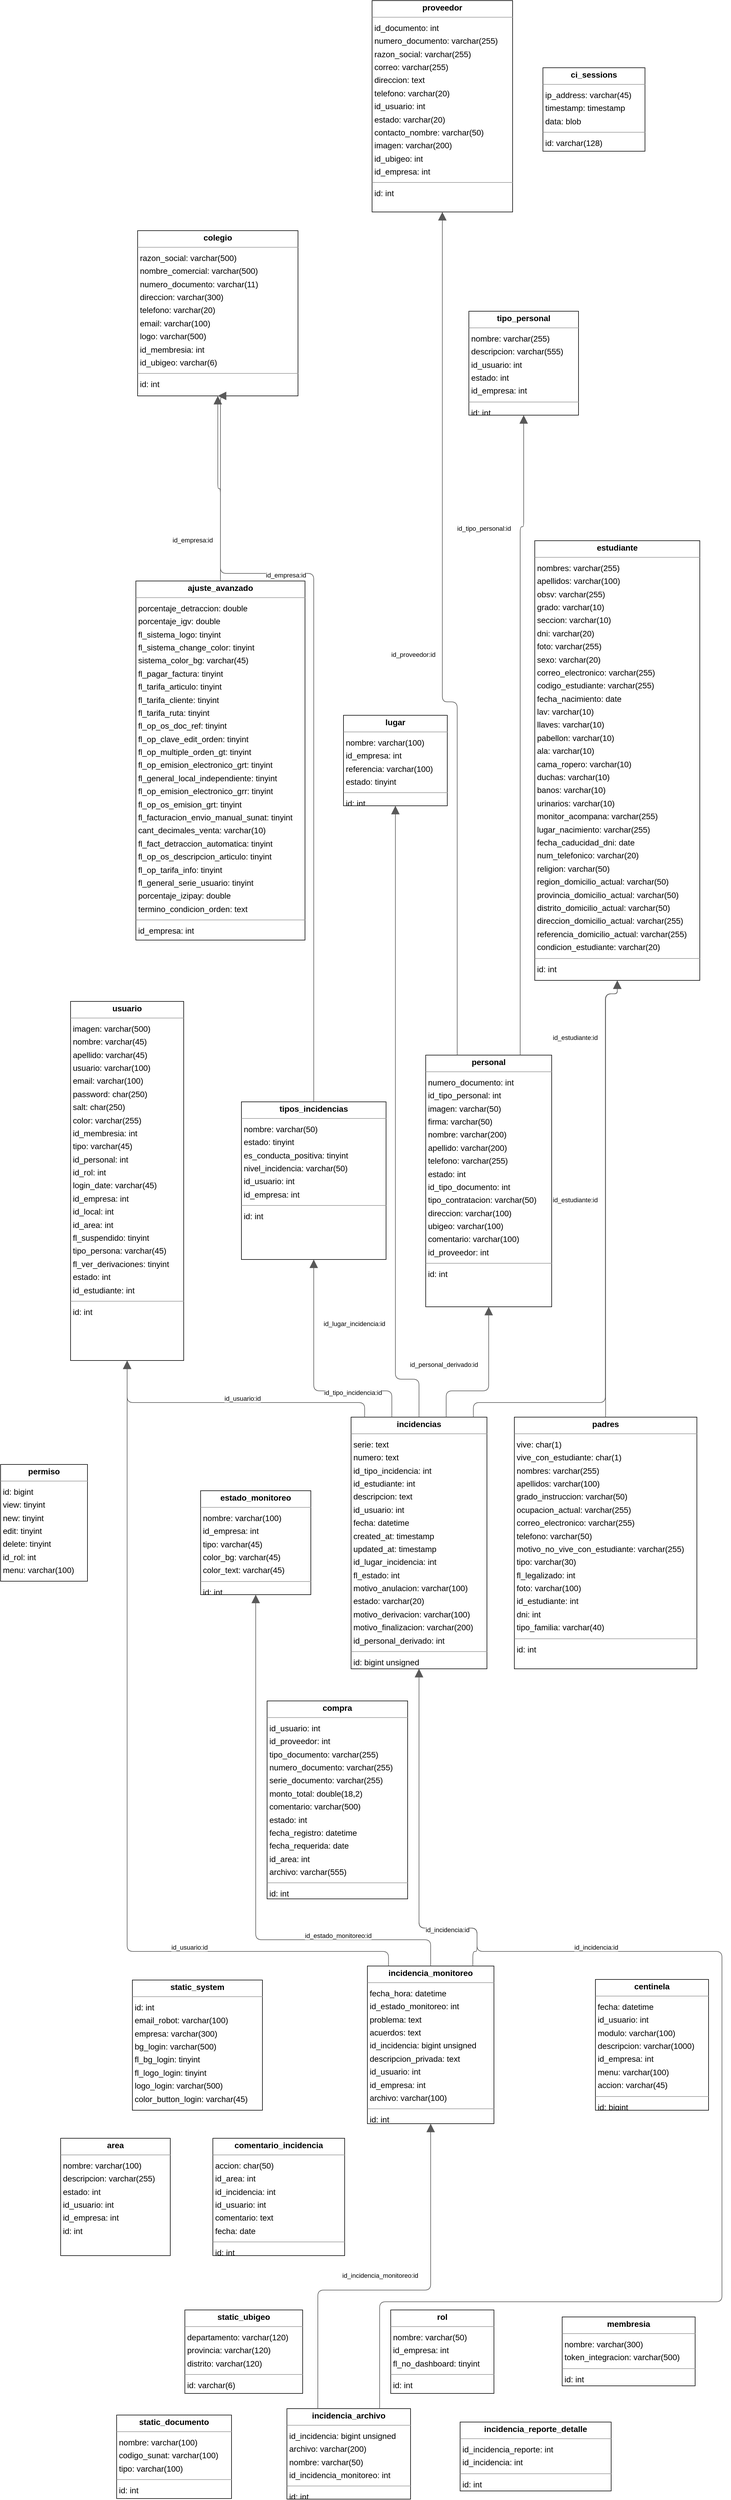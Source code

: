 <mxfile>
    <diagram name="Página-1" id="ycDpd4-9lRl3-AXhaBF0">
        <mxGraphModel dx="2148" dy="1992" grid="1" gridSize="10" guides="1" tooltips="1" connect="1" arrows="1" fold="1" page="1" pageScale="1" pageWidth="827" pageHeight="1169" math="0" shadow="0">
            <root>
                <mxCell id="0"/>
                <mxCell id="1" parent="0"/>
                <mxCell id="freNb7nJAfnXLiOJChIJ-1" value="&lt;p style=&quot;margin:0px;margin-top:4px;text-align:center;&quot;&gt;&lt;b&gt;ajuste_avanzado&lt;/b&gt;&lt;/p&gt;&lt;hr size=&quot;1&quot;/&gt;&lt;p style=&quot;margin:0 0 0 4px;line-height:1.6;&quot;&gt; porcentaje_detraccion: double&lt;br/&gt; porcentaje_igv: double&lt;br/&gt; fl_sistema_logo: tinyint&lt;br/&gt; fl_sistema_change_color: tinyint&lt;br/&gt; sistema_color_bg: varchar(45)&lt;br/&gt; fl_pagar_factura: tinyint&lt;br/&gt; fl_tarifa_articulo: tinyint&lt;br/&gt; fl_tarifa_cliente: tinyint&lt;br/&gt; fl_tarifa_ruta: tinyint&lt;br/&gt; fl_op_os_doc_ref: tinyint&lt;br/&gt; fl_op_clave_edit_orden: tinyint&lt;br/&gt; fl_op_multiple_orden_gt: tinyint&lt;br/&gt; fl_op_emision_electronico_grt: tinyint&lt;br/&gt; fl_general_local_independiente: tinyint&lt;br/&gt; fl_op_emision_electronico_grr: tinyint&lt;br/&gt; fl_op_os_emision_grt: tinyint&lt;br/&gt; fl_facturacion_envio_manual_sunat: tinyint&lt;br/&gt; cant_decimales_venta: varchar(10)&lt;br/&gt; fl_fact_detraccion_automatica: tinyint&lt;br/&gt; fl_op_os_descripcion_articulo: tinyint&lt;br/&gt; fl_op_tarifa_info: tinyint&lt;br/&gt; fl_general_serie_usuario: tinyint&lt;br/&gt; porcentaje_izipay: double&lt;br/&gt; termino_condicion_orden: text&lt;/p&gt;&lt;hr size=&quot;1&quot;/&gt;&lt;p style=&quot;margin:0 0 0 4px;line-height:1.6;&quot;&gt; id_empresa: int&lt;/p&gt;" style="verticalAlign=top;align=left;overflow=fill;fontSize=14;fontFamily=Helvetica;html=1;rounded=0;shadow=0;comic=0;labelBackgroundColor=none;strokeWidth=1;" parent="1" vertex="1">
                    <mxGeometry x="-28" y="617" width="290" height="615" as="geometry"/>
                </mxCell>
                <mxCell id="freNb7nJAfnXLiOJChIJ-2" value="&lt;p style=&quot;margin:0px;margin-top:4px;text-align:center;&quot;&gt;&lt;b&gt;area&lt;/b&gt;&lt;/p&gt;&lt;hr size=&quot;1&quot;&gt;&lt;p style=&quot;margin:0 0 0 4px;line-height:1.6;&quot;&gt; nombre: varchar(100)&lt;br&gt; descripcion: varchar(255)&lt;br&gt; estado: int&lt;br&gt; id_usuario: int&lt;br&gt; id_empresa: int&lt;br&gt;&lt;/p&gt;&lt;p style=&quot;margin:0 0 0 4px;line-height:1.6;&quot;&gt; id: int&lt;/p&gt;" style="verticalAlign=top;align=left;overflow=fill;fontSize=14;fontFamily=Helvetica;html=1;rounded=0;shadow=0;comic=0;labelBackgroundColor=none;strokeWidth=1;" parent="1" vertex="1">
                    <mxGeometry x="-157" y="3284" width="188" height="201" as="geometry"/>
                </mxCell>
                <mxCell id="freNb7nJAfnXLiOJChIJ-3" value="&lt;p style=&quot;margin:0px;margin-top:4px;text-align:center;&quot;&gt;&lt;b&gt;centinela&lt;/b&gt;&lt;/p&gt;&lt;hr size=&quot;1&quot;/&gt;&lt;p style=&quot;margin:0 0 0 4px;line-height:1.6;&quot;&gt; fecha: datetime&lt;br/&gt; id_usuario: int&lt;br/&gt; modulo: varchar(100)&lt;br/&gt; descripcion: varchar(1000)&lt;br/&gt; id_empresa: int&lt;br/&gt; menu: varchar(100)&lt;br/&gt; accion: varchar(45)&lt;/p&gt;&lt;hr size=&quot;1&quot;/&gt;&lt;p style=&quot;margin:0 0 0 4px;line-height:1.6;&quot;&gt; id: bigint&lt;/p&gt;" style="verticalAlign=top;align=left;overflow=fill;fontSize=14;fontFamily=Helvetica;html=1;rounded=0;shadow=0;comic=0;labelBackgroundColor=none;strokeWidth=1;" parent="1" vertex="1">
                    <mxGeometry x="760" y="3012" width="194" height="224" as="geometry"/>
                </mxCell>
                <mxCell id="freNb7nJAfnXLiOJChIJ-4" value="&lt;p style=&quot;margin:0px;margin-top:4px;text-align:center;&quot;&gt;&lt;b&gt;ci_sessions&lt;/b&gt;&lt;/p&gt;&lt;hr size=&quot;1&quot;/&gt;&lt;p style=&quot;margin:0 0 0 4px;line-height:1.6;&quot;&gt; ip_address: varchar(45)&lt;br/&gt; timestamp: timestamp&lt;br/&gt; data: blob&lt;/p&gt;&lt;hr size=&quot;1&quot;/&gt;&lt;p style=&quot;margin:0 0 0 4px;line-height:1.6;&quot;&gt; id: varchar(128)&lt;/p&gt;" style="verticalAlign=top;align=left;overflow=fill;fontSize=14;fontFamily=Helvetica;html=1;rounded=0;shadow=0;comic=0;labelBackgroundColor=none;strokeWidth=1;" parent="1" vertex="1">
                    <mxGeometry x="670" y="-262" width="175" height="143" as="geometry"/>
                </mxCell>
                <mxCell id="freNb7nJAfnXLiOJChIJ-5" value="&lt;p style=&quot;margin:0px;margin-top:4px;text-align:center;&quot;&gt;&lt;b&gt;comentario_incidencia&lt;/b&gt;&lt;/p&gt;&lt;hr size=&quot;1&quot;/&gt;&lt;p style=&quot;margin:0 0 0 4px;line-height:1.6;&quot;&gt; accion: char(50)&lt;br/&gt; id_area: int&lt;br/&gt; id_incidencia: int&lt;br/&gt; id_usuario: int&lt;br/&gt; comentario: text&lt;br/&gt; fecha: date&lt;/p&gt;&lt;hr size=&quot;1&quot;/&gt;&lt;p style=&quot;margin:0 0 0 4px;line-height:1.6;&quot;&gt; id: int&lt;/p&gt;" style="verticalAlign=top;align=left;overflow=fill;fontSize=14;fontFamily=Helvetica;html=1;rounded=0;shadow=0;comic=0;labelBackgroundColor=none;strokeWidth=1;" parent="1" vertex="1">
                    <mxGeometry x="104" y="3284" width="226" height="201" as="geometry"/>
                </mxCell>
                <mxCell id="freNb7nJAfnXLiOJChIJ-6" value="&lt;p style=&quot;margin:0px;margin-top:4px;text-align:center;&quot;&gt;&lt;b&gt;compra&lt;/b&gt;&lt;/p&gt;&lt;hr size=&quot;1&quot;/&gt;&lt;p style=&quot;margin:0 0 0 4px;line-height:1.6;&quot;&gt; id_usuario: int&lt;br/&gt; id_proveedor: int&lt;br/&gt; tipo_documento: varchar(255)&lt;br/&gt; numero_documento: varchar(255)&lt;br/&gt; serie_documento: varchar(255)&lt;br/&gt; monto_total: double(18,2)&lt;br/&gt; comentario: varchar(500)&lt;br/&gt; estado: int&lt;br/&gt; fecha_registro: datetime&lt;br/&gt; fecha_requerida: date&lt;br/&gt; id_area: int&lt;br/&gt; archivo: varchar(555)&lt;/p&gt;&lt;hr size=&quot;1&quot;/&gt;&lt;p style=&quot;margin:0 0 0 4px;line-height:1.6;&quot;&gt; id: int&lt;/p&gt;" style="verticalAlign=top;align=left;overflow=fill;fontSize=14;fontFamily=Helvetica;html=1;rounded=0;shadow=0;comic=0;labelBackgroundColor=none;strokeWidth=1;" parent="1" vertex="1">
                    <mxGeometry x="197" y="2535" width="241" height="339" as="geometry"/>
                </mxCell>
                <mxCell id="freNb7nJAfnXLiOJChIJ-7" value="&lt;p style=&quot;margin:0px;margin-top:4px;text-align:center;&quot;&gt;&lt;b&gt;colegio&lt;/b&gt;&lt;/p&gt;&lt;hr size=&quot;1&quot;&gt;&lt;p style=&quot;margin:0 0 0 4px;line-height:1.6;&quot;&gt; razon_social: varchar(500)&lt;br&gt; nombre_comercial: varchar(500)&lt;br&gt; numero_documento: varchar(11)&lt;br&gt; direccion: varchar(300)&lt;br&gt; telefono: varchar(20)&lt;br&gt; email: varchar(100)&lt;br&gt; logo: varchar(500)&lt;br&gt; id_membresia: int&lt;br&gt; id_ubigeo: varchar(6)&lt;br&gt;&lt;/p&gt;&lt;hr size=&quot;1&quot;&gt;&lt;p style=&quot;margin:0 0 0 4px;line-height:1.6;&quot;&gt; id: int&lt;/p&gt;" style="verticalAlign=top;align=left;overflow=fill;fontSize=14;fontFamily=Helvetica;html=1;rounded=0;shadow=0;comic=0;labelBackgroundColor=none;strokeWidth=1;" parent="1" vertex="1">
                    <mxGeometry x="-25" y="17" width="275" height="283" as="geometry"/>
                </mxCell>
                <mxCell id="freNb7nJAfnXLiOJChIJ-8" value="&lt;p style=&quot;margin:0px;margin-top:4px;text-align:center;&quot;&gt;&lt;b&gt;estado_monitoreo&lt;/b&gt;&lt;/p&gt;&lt;hr size=&quot;1&quot;/&gt;&lt;p style=&quot;margin:0 0 0 4px;line-height:1.6;&quot;&gt; nombre: varchar(100)&lt;br/&gt; id_empresa: int&lt;br/&gt; tipo: varchar(45)&lt;br/&gt; color_bg: varchar(45)&lt;br/&gt; color_text: varchar(45)&lt;/p&gt;&lt;hr size=&quot;1&quot;/&gt;&lt;p style=&quot;margin:0 0 0 4px;line-height:1.6;&quot;&gt; id: int&lt;/p&gt;" style="verticalAlign=top;align=left;overflow=fill;fontSize=14;fontFamily=Helvetica;html=1;rounded=0;shadow=0;comic=0;labelBackgroundColor=none;strokeWidth=1;" parent="1" vertex="1">
                    <mxGeometry x="83" y="2175" width="189" height="178" as="geometry"/>
                </mxCell>
                <mxCell id="freNb7nJAfnXLiOJChIJ-9" value="&lt;p style=&quot;margin:0px;margin-top:4px;text-align:center;&quot;&gt;&lt;b&gt;estudiante&lt;/b&gt;&lt;/p&gt;&lt;hr size=&quot;1&quot;/&gt;&lt;p style=&quot;margin:0 0 0 4px;line-height:1.6;&quot;&gt; nombres: varchar(255)&lt;br/&gt; apellidos: varchar(100)&lt;br/&gt; obsv: varchar(255)&lt;br/&gt; grado: varchar(10)&lt;br/&gt; seccion: varchar(10)&lt;br/&gt; dni: varchar(20)&lt;br/&gt; foto: varchar(255)&lt;br/&gt; sexo: varchar(20)&lt;br/&gt; correo_electronico: varchar(255)&lt;br/&gt; codigo_estudiante: varchar(255)&lt;br/&gt; fecha_nacimiento: date&lt;br/&gt; lav: varchar(10)&lt;br/&gt; llaves: varchar(10)&lt;br/&gt; pabellon: varchar(10)&lt;br/&gt; ala: varchar(10)&lt;br/&gt; cama_ropero: varchar(10)&lt;br/&gt; duchas: varchar(10)&lt;br/&gt; banos: varchar(10)&lt;br/&gt; urinarios: varchar(10)&lt;br/&gt; monitor_acompana: varchar(255)&lt;br/&gt; lugar_nacimiento: varchar(255)&lt;br/&gt; fecha_caducidad_dni: date&lt;br/&gt; num_telefonico: varchar(20)&lt;br/&gt; religion: varchar(50)&lt;br/&gt; region_domicilio_actual: varchar(50)&lt;br/&gt; provincia_domicilio_actual: varchar(50)&lt;br/&gt; distrito_domicilio_actual: varchar(50)&lt;br/&gt; direccion_domicilio_actual: varchar(255)&lt;br/&gt; referencia_domicilio_actual: varchar(255)&lt;br/&gt; condicion_estudiante: varchar(20)&lt;/p&gt;&lt;hr size=&quot;1&quot;/&gt;&lt;p style=&quot;margin:0 0 0 4px;line-height:1.6;&quot;&gt; id: int&lt;/p&gt;" style="verticalAlign=top;align=left;overflow=fill;fontSize=14;fontFamily=Helvetica;html=1;rounded=0;shadow=0;comic=0;labelBackgroundColor=none;strokeWidth=1;" parent="1" vertex="1">
                    <mxGeometry x="656" y="548" width="283" height="753" as="geometry"/>
                </mxCell>
                <mxCell id="freNb7nJAfnXLiOJChIJ-10" value="&lt;p style=&quot;margin:0px;margin-top:4px;text-align:center;&quot;&gt;&lt;b&gt;incidencia_archivo&lt;/b&gt;&lt;/p&gt;&lt;hr size=&quot;1&quot;/&gt;&lt;p style=&quot;margin:0 0 0 4px;line-height:1.6;&quot;&gt; id_incidencia: bigint unsigned&lt;br/&gt; archivo: varchar(200)&lt;br/&gt; nombre: varchar(50)&lt;br/&gt; id_incidencia_monitoreo: int&lt;/p&gt;&lt;hr size=&quot;1&quot;/&gt;&lt;p style=&quot;margin:0 0 0 4px;line-height:1.6;&quot;&gt; id: int&lt;/p&gt;" style="verticalAlign=top;align=left;overflow=fill;fontSize=14;fontFamily=Helvetica;html=1;rounded=0;shadow=0;comic=0;labelBackgroundColor=none;strokeWidth=1;" parent="1" vertex="1">
                    <mxGeometry x="231" y="3747" width="212" height="155" as="geometry"/>
                </mxCell>
                <mxCell id="freNb7nJAfnXLiOJChIJ-11" value="&lt;p style=&quot;margin:0px;margin-top:4px;text-align:center;&quot;&gt;&lt;b&gt;incidencia_monitoreo&lt;/b&gt;&lt;/p&gt;&lt;hr size=&quot;1&quot;/&gt;&lt;p style=&quot;margin:0 0 0 4px;line-height:1.6;&quot;&gt; fecha_hora: datetime&lt;br/&gt; id_estado_monitoreo: int&lt;br/&gt; problema: text&lt;br/&gt; acuerdos: text&lt;br/&gt; id_incidencia: bigint unsigned&lt;br/&gt; descripcion_privada: text&lt;br/&gt; id_usuario: int&lt;br/&gt; id_empresa: int&lt;br/&gt; archivo: varchar(100)&lt;/p&gt;&lt;hr size=&quot;1&quot;/&gt;&lt;p style=&quot;margin:0 0 0 4px;line-height:1.6;&quot;&gt; id: int&lt;/p&gt;" style="verticalAlign=top;align=left;overflow=fill;fontSize=14;fontFamily=Helvetica;html=1;rounded=0;shadow=0;comic=0;labelBackgroundColor=none;strokeWidth=1;" parent="1" vertex="1">
                    <mxGeometry x="369" y="2989" width="217" height="270" as="geometry"/>
                </mxCell>
                <mxCell id="freNb7nJAfnXLiOJChIJ-12" value="&lt;p style=&quot;margin:0px;margin-top:4px;text-align:center;&quot;&gt;&lt;b&gt;incidencia_reporte_detalle&lt;/b&gt;&lt;/p&gt;&lt;hr size=&quot;1&quot;/&gt;&lt;p style=&quot;margin:0 0 0 4px;line-height:1.6;&quot;&gt; id_incidencia_reporte: int&lt;br/&gt; id_incidencia: int&lt;/p&gt;&lt;hr size=&quot;1&quot;/&gt;&lt;p style=&quot;margin:0 0 0 4px;line-height:1.6;&quot;&gt; id: int&lt;/p&gt;" style="verticalAlign=top;align=left;overflow=fill;fontSize=14;fontFamily=Helvetica;html=1;rounded=0;shadow=0;comic=0;labelBackgroundColor=none;strokeWidth=1;" parent="1" vertex="1">
                    <mxGeometry x="528" y="3770" width="259" height="118" as="geometry"/>
                </mxCell>
                <mxCell id="freNb7nJAfnXLiOJChIJ-13" value="&lt;p style=&quot;margin:0px;margin-top:4px;text-align:center;&quot;&gt;&lt;b&gt;incidencias&lt;/b&gt;&lt;/p&gt;&lt;hr size=&quot;1&quot;/&gt;&lt;p style=&quot;margin:0 0 0 4px;line-height:1.6;&quot;&gt; serie: text&lt;br/&gt; numero: text&lt;br/&gt; id_tipo_incidencia: int&lt;br/&gt; id_estudiante: int&lt;br/&gt; descripcion: text&lt;br/&gt; id_usuario: int&lt;br/&gt; fecha: datetime&lt;br/&gt; created_at: timestamp&lt;br/&gt; updated_at: timestamp&lt;br/&gt; id_lugar_incidencia: int&lt;br/&gt; fl_estado: int&lt;br/&gt; motivo_anulacion: varchar(100)&lt;br/&gt; estado: varchar(20)&lt;br/&gt; motivo_derivacion: varchar(100)&lt;br/&gt; motivo_finalizacion: varchar(200)&lt;br/&gt; id_personal_derivado: int&lt;/p&gt;&lt;hr size=&quot;1&quot;/&gt;&lt;p style=&quot;margin:0 0 0 4px;line-height:1.6;&quot;&gt; id: bigint unsigned&lt;/p&gt;" style="verticalAlign=top;align=left;overflow=fill;fontSize=14;fontFamily=Helvetica;html=1;rounded=0;shadow=0;comic=0;labelBackgroundColor=none;strokeWidth=1;" parent="1" vertex="1">
                    <mxGeometry x="341" y="2049" width="233" height="431" as="geometry"/>
                </mxCell>
                <mxCell id="freNb7nJAfnXLiOJChIJ-14" value="&lt;p style=&quot;margin:0px;margin-top:4px;text-align:center;&quot;&gt;&lt;b&gt;lugar&lt;/b&gt;&lt;/p&gt;&lt;hr size=&quot;1&quot;/&gt;&lt;p style=&quot;margin:0 0 0 4px;line-height:1.6;&quot;&gt; nombre: varchar(100)&lt;br/&gt; id_empresa: int&lt;br/&gt; referencia: varchar(100)&lt;br/&gt; estado: tinyint&lt;/p&gt;&lt;hr size=&quot;1&quot;/&gt;&lt;p style=&quot;margin:0 0 0 4px;line-height:1.6;&quot;&gt; id: int&lt;/p&gt;" style="verticalAlign=top;align=left;overflow=fill;fontSize=14;fontFamily=Helvetica;html=1;rounded=0;shadow=0;comic=0;labelBackgroundColor=none;strokeWidth=1;" parent="1" vertex="1">
                    <mxGeometry x="328" y="847" width="178" height="155" as="geometry"/>
                </mxCell>
                <mxCell id="freNb7nJAfnXLiOJChIJ-15" value="&lt;p style=&quot;margin:0px;margin-top:4px;text-align:center;&quot;&gt;&lt;b&gt;membresia&lt;/b&gt;&lt;/p&gt;&lt;hr size=&quot;1&quot;/&gt;&lt;p style=&quot;margin:0 0 0 4px;line-height:1.6;&quot;&gt; nombre: varchar(300)&lt;br/&gt; token_integracion: varchar(500)&lt;/p&gt;&lt;hr size=&quot;1&quot;/&gt;&lt;p style=&quot;margin:0 0 0 4px;line-height:1.6;&quot;&gt; id: int&lt;/p&gt;" style="verticalAlign=top;align=left;overflow=fill;fontSize=14;fontFamily=Helvetica;html=1;rounded=0;shadow=0;comic=0;labelBackgroundColor=none;strokeWidth=1;" parent="1" vertex="1">
                    <mxGeometry x="703" y="3590" width="228" height="118" as="geometry"/>
                </mxCell>
                <mxCell id="freNb7nJAfnXLiOJChIJ-16" value="&lt;p style=&quot;margin:0px;margin-top:4px;text-align:center;&quot;&gt;&lt;b&gt;padres&lt;/b&gt;&lt;/p&gt;&lt;hr size=&quot;1&quot;&gt;&lt;p style=&quot;margin:0 0 0 4px;line-height:1.6;&quot;&gt; vive: char(1)&lt;br&gt; vive_con_estudiante: char(1)&lt;br&gt; nombres: varchar(255)&lt;br&gt; apellidos: varchar(100)&lt;br&gt; grado_instruccion: varchar(50)&lt;br&gt; ocupacion_actual: varchar(255)&lt;br&gt; correo_electronico: varchar(255)&lt;br&gt; telefono: varchar(50)&lt;br&gt; motivo_no_vive_con_estudiante: varchar(255)&lt;br&gt; tipo: varchar(30)&lt;br&gt; fl_legalizado: int&lt;br&gt; foto: varchar(100)&lt;br&gt; id_estudiante: int&lt;br&gt; dni: int&lt;br&gt; tipo_familia: varchar(40)&lt;/p&gt;&lt;hr size=&quot;1&quot;&gt;&lt;p style=&quot;margin:0 0 0 4px;line-height:1.6;&quot;&gt; id: int&lt;/p&gt;" style="verticalAlign=top;align=left;overflow=fill;fontSize=14;fontFamily=Helvetica;html=1;rounded=0;shadow=0;comic=0;labelBackgroundColor=none;strokeWidth=1;" parent="1" vertex="1">
                    <mxGeometry x="621" y="2049" width="313" height="431" as="geometry"/>
                </mxCell>
                <mxCell id="freNb7nJAfnXLiOJChIJ-17" value="&lt;p style=&quot;margin:0px;margin-top:4px;text-align:center;&quot;&gt;&lt;b&gt;permiso&lt;/b&gt;&lt;/p&gt;&lt;hr size=&quot;1&quot;/&gt;&lt;p style=&quot;margin:0 0 0 4px;line-height:1.6;&quot;&gt; id: bigint&lt;br/&gt; view: tinyint&lt;br/&gt; new: tinyint&lt;br/&gt; edit: tinyint&lt;br/&gt; delete: tinyint&lt;br/&gt; id_rol: int&lt;br/&gt; menu: varchar(100)&lt;/p&gt;" style="verticalAlign=top;align=left;overflow=fill;fontSize=14;fontFamily=Helvetica;html=1;rounded=0;shadow=0;comic=0;labelBackgroundColor=none;strokeWidth=1;" parent="1" vertex="1">
                    <mxGeometry x="-260" y="2130" width="149" height="200" as="geometry"/>
                </mxCell>
                <mxCell id="freNb7nJAfnXLiOJChIJ-18" value="&lt;p style=&quot;margin:0px;margin-top:4px;text-align:center;&quot;&gt;&lt;b&gt;personal&lt;/b&gt;&lt;/p&gt;&lt;hr size=&quot;1&quot;&gt;&lt;p style=&quot;margin:0 0 0 4px;line-height:1.6;&quot;&gt; numero_documento: int&lt;br&gt; id_tipo_personal: int&lt;br&gt; imagen: varchar(50)&lt;br&gt; firma: varchar(50)&lt;br&gt;nombre: varchar(200)&lt;br&gt; apellido: varchar(200)&lt;br&gt; telefono: varchar(255)&lt;br&gt; estado: int&lt;br&gt; id_tipo_documento: int&lt;br&gt; tipo_contratacion: varchar(50)&lt;br&gt; direccion: varchar(100)&lt;br&gt; ubigeo: varchar(100)&lt;br&gt; comentario: varchar(100)&lt;br&gt; id_proveedor: int&lt;/p&gt;&lt;hr size=&quot;1&quot;&gt;&lt;p style=&quot;margin:0 0 0 4px;line-height:1.6;&quot;&gt; id: int&lt;/p&gt;" style="verticalAlign=top;align=left;overflow=fill;fontSize=14;fontFamily=Helvetica;html=1;rounded=0;shadow=0;comic=0;labelBackgroundColor=none;strokeWidth=1;" parent="1" vertex="1">
                    <mxGeometry x="469" y="1429" width="216" height="431" as="geometry"/>
                </mxCell>
                <mxCell id="freNb7nJAfnXLiOJChIJ-19" value="&lt;p style=&quot;margin:0px;margin-top:4px;text-align:center;&quot;&gt;&lt;b&gt;proveedor&lt;/b&gt;&lt;/p&gt;&lt;hr size=&quot;1&quot;&gt;&lt;p style=&quot;margin:0 0 0 4px;line-height:1.6;&quot;&gt; id_documento: int&lt;br&gt; numero_documento: varchar(255)&lt;br&gt; razon_social: varchar(255)&lt;br&gt; correo: varchar(255)&lt;br&gt; direccion: text&lt;br&gt; telefono: varchar(20)&lt;br&gt; id_usuario: int&lt;br&gt; estado: varchar(20)&lt;br&gt; contacto_nombre: varchar(50)&lt;br&gt; imagen: varchar(200)&lt;br&gt; id_ubigeo: int&lt;br&gt; id_empresa: int&lt;/p&gt;&lt;hr size=&quot;1&quot;&gt;&lt;p style=&quot;margin:0 0 0 4px;line-height:1.6;&quot;&gt; id: int&lt;/p&gt;" style="verticalAlign=top;align=left;overflow=fill;fontSize=14;fontFamily=Helvetica;html=1;rounded=0;shadow=0;comic=0;labelBackgroundColor=none;strokeWidth=1;" parent="1" vertex="1">
                    <mxGeometry x="377" y="-377" width="241" height="362" as="geometry"/>
                </mxCell>
                <mxCell id="freNb7nJAfnXLiOJChIJ-20" value="&lt;p style=&quot;margin:0px;margin-top:4px;text-align:center;&quot;&gt;&lt;b&gt;rol&lt;/b&gt;&lt;/p&gt;&lt;hr size=&quot;1&quot;/&gt;&lt;p style=&quot;margin:0 0 0 4px;line-height:1.6;&quot;&gt; nombre: varchar(50)&lt;br/&gt; id_empresa: int&lt;br/&gt; fl_no_dashboard: tinyint&lt;/p&gt;&lt;hr size=&quot;1&quot;/&gt;&lt;p style=&quot;margin:0 0 0 4px;line-height:1.6;&quot;&gt; id: int&lt;/p&gt;" style="verticalAlign=top;align=left;overflow=fill;fontSize=14;fontFamily=Helvetica;html=1;rounded=0;shadow=0;comic=0;labelBackgroundColor=none;strokeWidth=1;" parent="1" vertex="1">
                    <mxGeometry x="409" y="3578" width="177" height="143" as="geometry"/>
                </mxCell>
                <mxCell id="freNb7nJAfnXLiOJChIJ-22" value="&lt;p style=&quot;margin:0px;margin-top:4px;text-align:center;&quot;&gt;&lt;b&gt;static_documento&lt;/b&gt;&lt;/p&gt;&lt;hr size=&quot;1&quot;/&gt;&lt;p style=&quot;margin:0 0 0 4px;line-height:1.6;&quot;&gt; nombre: varchar(100)&lt;br/&gt; codigo_sunat: varchar(100)&lt;br/&gt; tipo: varchar(100)&lt;/p&gt;&lt;hr size=&quot;1&quot;/&gt;&lt;p style=&quot;margin:0 0 0 4px;line-height:1.6;&quot;&gt; id: int&lt;/p&gt;" style="verticalAlign=top;align=left;overflow=fill;fontSize=14;fontFamily=Helvetica;html=1;rounded=0;shadow=0;comic=0;labelBackgroundColor=none;strokeWidth=1;" parent="1" vertex="1">
                    <mxGeometry x="-61" y="3758" width="197" height="143" as="geometry"/>
                </mxCell>
                <mxCell id="freNb7nJAfnXLiOJChIJ-24" value="&lt;p style=&quot;margin:0px;margin-top:4px;text-align:center;&quot;&gt;&lt;b&gt;static_system&lt;/b&gt;&lt;/p&gt;&lt;hr size=&quot;1&quot;/&gt;&lt;p style=&quot;margin:0 0 0 4px;line-height:1.6;&quot;&gt; id: int&lt;br/&gt; email_robot: varchar(100)&lt;br/&gt; empresa: varchar(300)&lt;br/&gt; bg_login: varchar(500)&lt;br/&gt; fl_bg_login: tinyint&lt;br/&gt; fl_logo_login: tinyint&lt;br/&gt; logo_login: varchar(500)&lt;br/&gt; color_button_login: varchar(45)&lt;/p&gt;" style="verticalAlign=top;align=left;overflow=fill;fontSize=14;fontFamily=Helvetica;html=1;rounded=0;shadow=0;comic=0;labelBackgroundColor=none;strokeWidth=1;" parent="1" vertex="1">
                    <mxGeometry x="-34" y="3013" width="223" height="223" as="geometry"/>
                </mxCell>
                <mxCell id="freNb7nJAfnXLiOJChIJ-25" value="&lt;p style=&quot;margin:0px;margin-top:4px;text-align:center;&quot;&gt;&lt;b&gt;static_ubigeo&lt;/b&gt;&lt;/p&gt;&lt;hr size=&quot;1&quot;/&gt;&lt;p style=&quot;margin:0 0 0 4px;line-height:1.6;&quot;&gt; departamento: varchar(120)&lt;br/&gt; provincia: varchar(120)&lt;br/&gt; distrito: varchar(120)&lt;/p&gt;&lt;hr size=&quot;1&quot;/&gt;&lt;p style=&quot;margin:0 0 0 4px;line-height:1.6;&quot;&gt; id: varchar(6)&lt;/p&gt;" style="verticalAlign=top;align=left;overflow=fill;fontSize=14;fontFamily=Helvetica;html=1;rounded=0;shadow=0;comic=0;labelBackgroundColor=none;strokeWidth=1;" parent="1" vertex="1">
                    <mxGeometry x="56" y="3578" width="202" height="143" as="geometry"/>
                </mxCell>
                <mxCell id="freNb7nJAfnXLiOJChIJ-26" value="&lt;p style=&quot;margin:0px;margin-top:4px;text-align:center;&quot;&gt;&lt;b&gt;tipo_personal&lt;/b&gt;&lt;/p&gt;&lt;hr size=&quot;1&quot;/&gt;&lt;p style=&quot;margin:0 0 0 4px;line-height:1.6;&quot;&gt; nombre: varchar(255)&lt;br/&gt; descripcion: varchar(555)&lt;br/&gt; id_usuario: int&lt;br/&gt; estado: int&lt;br/&gt; id_empresa: int&lt;/p&gt;&lt;hr size=&quot;1&quot;/&gt;&lt;p style=&quot;margin:0 0 0 4px;line-height:1.6;&quot;&gt; id: int&lt;/p&gt;" style="verticalAlign=top;align=left;overflow=fill;fontSize=14;fontFamily=Helvetica;html=1;rounded=0;shadow=0;comic=0;labelBackgroundColor=none;strokeWidth=1;" parent="1" vertex="1">
                    <mxGeometry x="543" y="155" width="188" height="178" as="geometry"/>
                </mxCell>
                <mxCell id="freNb7nJAfnXLiOJChIJ-27" value="&lt;p style=&quot;margin:0px;margin-top:4px;text-align:center;&quot;&gt;&lt;b&gt;tipos_incidencias&lt;/b&gt;&lt;/p&gt;&lt;hr size=&quot;1&quot;&gt;&lt;p style=&quot;margin:0 0 0 4px;line-height:1.6;&quot;&gt; nombre: varchar(50)&lt;br&gt;estado: tinyint&lt;br&gt; es_conducta_positiva: tinyint&lt;br&gt;nivel_incidencia: varchar(50)&lt;br&gt; id_usuario: int&lt;br&gt; id_empresa: int&lt;/p&gt;&lt;hr size=&quot;1&quot;&gt;&lt;p style=&quot;margin:0 0 0 4px;line-height:1.6;&quot;&gt; id: int&lt;/p&gt;" style="verticalAlign=top;align=left;overflow=fill;fontSize=14;fontFamily=Helvetica;html=1;rounded=0;shadow=0;comic=0;labelBackgroundColor=none;strokeWidth=1;" parent="1" vertex="1">
                    <mxGeometry x="153" y="1509" width="248" height="270" as="geometry"/>
                </mxCell>
                <mxCell id="freNb7nJAfnXLiOJChIJ-28" value="&lt;p style=&quot;margin:0px;margin-top:4px;text-align:center;&quot;&gt;&lt;b&gt;usuario&lt;/b&gt;&lt;/p&gt;&lt;hr size=&quot;1&quot;&gt;&lt;p style=&quot;margin:0 0 0 4px;line-height:1.6;&quot;&gt; imagen: varchar(500)&lt;br&gt; nombre: varchar(45)&lt;br&gt; apellido: varchar(45)&lt;br&gt; usuario: varchar(100)&lt;br&gt; email: varchar(100)&lt;br&gt; password: char(250)&lt;br&gt; salt: char(250)&lt;br&gt; color: varchar(255)&lt;br&gt; id_membresia: int&lt;br&gt; tipo: varchar(45)&lt;br&gt; id_personal: int&lt;br&gt; id_rol: int&lt;br&gt; login_date: varchar(45)&lt;br&gt; id_empresa: int&lt;br&gt; id_local: int&lt;br&gt; id_area: int&lt;br&gt; fl_suspendido: tinyint&lt;br&gt; tipo_persona: varchar(45)&lt;br&gt; fl_ver_derivaciones: tinyint&lt;br&gt; estado: int&lt;br&gt; id_estudiante: int&lt;/p&gt;&lt;hr size=&quot;1&quot;&gt;&lt;p style=&quot;margin:0 0 0 4px;line-height:1.6;&quot;&gt; id: int&lt;/p&gt;" style="verticalAlign=top;align=left;overflow=fill;fontSize=14;fontFamily=Helvetica;html=1;rounded=0;shadow=0;comic=0;labelBackgroundColor=none;strokeWidth=1;" parent="1" vertex="1">
                    <mxGeometry x="-140" y="1337" width="194" height="615" as="geometry"/>
                </mxCell>
                <mxCell id="freNb7nJAfnXLiOJChIJ-29" value="" style="html=1;rounded=1;edgeStyle=orthogonalEdgeStyle;dashed=0;startArrow=none;endArrow=block;endSize=12;strokeColor=#595959;exitX=0.500;exitY=0.000;exitDx=0;exitDy=0;entryX=0.500;entryY=1.000;entryDx=0;entryDy=0;" parent="1" source="freNb7nJAfnXLiOJChIJ-1" target="freNb7nJAfnXLiOJChIJ-7" edge="1">
                    <mxGeometry width="50" height="50" relative="1" as="geometry">
                        <Array as="points"/>
                    </mxGeometry>
                </mxCell>
                <mxCell id="freNb7nJAfnXLiOJChIJ-30" value="id_empresa:id" style="edgeLabel;resizable=0;html=1;align=left;verticalAlign=top;strokeColor=default;" parent="freNb7nJAfnXLiOJChIJ-29" vertex="1" connectable="0">
                    <mxGeometry x="33" y="534" as="geometry"/>
                </mxCell>
                <mxCell id="freNb7nJAfnXLiOJChIJ-31" value="" style="html=1;rounded=1;edgeStyle=orthogonalEdgeStyle;dashed=0;startArrow=none;endArrow=block;endSize=12;strokeColor=#595959;exitX=0.250;exitY=0.000;exitDx=0;exitDy=0;entryX=0.500;entryY=1.000;entryDx=0;entryDy=0;" parent="1" source="freNb7nJAfnXLiOJChIJ-10" target="freNb7nJAfnXLiOJChIJ-11" edge="1">
                    <mxGeometry width="50" height="50" relative="1" as="geometry">
                        <Array as="points">
                            <mxPoint x="284" y="3544"/>
                            <mxPoint x="477" y="3544"/>
                        </Array>
                    </mxGeometry>
                </mxCell>
                <mxCell id="freNb7nJAfnXLiOJChIJ-32" value="id_incidencia_monitoreo:id" style="edgeLabel;resizable=0;html=1;align=left;verticalAlign=top;strokeColor=default;" parent="freNb7nJAfnXLiOJChIJ-31" vertex="1" connectable="0">
                    <mxGeometry x="324" y="3506" as="geometry"/>
                </mxCell>
                <mxCell id="freNb7nJAfnXLiOJChIJ-33" value="" style="html=1;rounded=1;edgeStyle=orthogonalEdgeStyle;dashed=0;startArrow=none;endArrow=block;endSize=12;strokeColor=#595959;exitX=0.750;exitY=0.000;exitDx=0;exitDy=0;entryX=0.500;entryY=1.000;entryDx=0;entryDy=0;" parent="1" source="freNb7nJAfnXLiOJChIJ-10" target="freNb7nJAfnXLiOJChIJ-13" edge="1">
                    <mxGeometry width="50" height="50" relative="1" as="geometry">
                        <Array as="points">
                            <mxPoint x="390" y="3564"/>
                            <mxPoint x="977" y="3564"/>
                            <mxPoint x="977" y="2964"/>
                            <mxPoint x="557" y="2964"/>
                            <mxPoint x="557" y="2924"/>
                            <mxPoint x="457" y="2924"/>
                        </Array>
                    </mxGeometry>
                </mxCell>
                <mxCell id="freNb7nJAfnXLiOJChIJ-34" value="id_incidencia:id" style="edgeLabel;resizable=0;html=1;align=left;verticalAlign=top;strokeColor=default;" parent="freNb7nJAfnXLiOJChIJ-33" vertex="1" connectable="0">
                    <mxGeometry x="722" y="2944" as="geometry"/>
                </mxCell>
                <mxCell id="freNb7nJAfnXLiOJChIJ-35" value="" style="html=1;rounded=1;edgeStyle=orthogonalEdgeStyle;dashed=0;startArrow=none;endArrow=block;endSize=12;strokeColor=#595959;exitX=0.500;exitY=0.000;exitDx=0;exitDy=0;entryX=0.500;entryY=1.000;entryDx=0;entryDy=0;" parent="1" source="freNb7nJAfnXLiOJChIJ-11" target="freNb7nJAfnXLiOJChIJ-8" edge="1">
                    <mxGeometry width="50" height="50" relative="1" as="geometry">
                        <Array as="points">
                            <mxPoint x="477" y="2944"/>
                            <mxPoint x="177" y="2944"/>
                        </Array>
                    </mxGeometry>
                </mxCell>
                <mxCell id="freNb7nJAfnXLiOJChIJ-36" value="id_estado_monitoreo:id" style="edgeLabel;resizable=0;html=1;align=left;verticalAlign=top;strokeColor=default;" parent="freNb7nJAfnXLiOJChIJ-35" vertex="1" connectable="0">
                    <mxGeometry x="260" y="2924" as="geometry"/>
                </mxCell>
                <mxCell id="freNb7nJAfnXLiOJChIJ-37" value="" style="html=1;rounded=1;edgeStyle=orthogonalEdgeStyle;dashed=0;startArrow=none;endArrow=block;endSize=12;strokeColor=#595959;exitX=0.833;exitY=0.000;exitDx=0;exitDy=0;entryX=0.500;entryY=1.000;entryDx=0;entryDy=0;" parent="1" source="freNb7nJAfnXLiOJChIJ-11" target="freNb7nJAfnXLiOJChIJ-13" edge="1">
                    <mxGeometry width="50" height="50" relative="1" as="geometry">
                        <Array as="points">
                            <mxPoint x="549" y="2964"/>
                            <mxPoint x="557" y="2964"/>
                            <mxPoint x="557" y="2924"/>
                            <mxPoint x="457" y="2924"/>
                        </Array>
                    </mxGeometry>
                </mxCell>
                <mxCell id="freNb7nJAfnXLiOJChIJ-38" value="id_incidencia:id" style="edgeLabel;resizable=0;html=1;align=left;verticalAlign=top;strokeColor=default;" parent="freNb7nJAfnXLiOJChIJ-37" vertex="1" connectable="0">
                    <mxGeometry x="467" y="2914" as="geometry"/>
                </mxCell>
                <mxCell id="freNb7nJAfnXLiOJChIJ-39" value="" style="html=1;rounded=1;edgeStyle=orthogonalEdgeStyle;dashed=0;startArrow=none;endArrow=block;endSize=12;strokeColor=#595959;exitX=0.167;exitY=0.000;exitDx=0;exitDy=0;entryX=0.500;entryY=1.000;entryDx=0;entryDy=0;" parent="1" source="freNb7nJAfnXLiOJChIJ-11" target="freNb7nJAfnXLiOJChIJ-28" edge="1">
                    <mxGeometry width="50" height="50" relative="1" as="geometry">
                        <Array as="points">
                            <mxPoint x="405" y="2964"/>
                            <mxPoint x="-43" y="2964"/>
                        </Array>
                    </mxGeometry>
                </mxCell>
                <mxCell id="freNb7nJAfnXLiOJChIJ-40" value="id_usuario:id" style="edgeLabel;resizable=0;html=1;align=left;verticalAlign=top;strokeColor=default;" parent="freNb7nJAfnXLiOJChIJ-39" vertex="1" connectable="0">
                    <mxGeometry x="31" y="2944" as="geometry"/>
                </mxCell>
                <mxCell id="freNb7nJAfnXLiOJChIJ-41" value="" style="html=1;rounded=1;edgeStyle=orthogonalEdgeStyle;dashed=0;startArrow=none;endArrow=block;endSize=12;strokeColor=#595959;exitX=0.900;exitY=0.000;exitDx=0;exitDy=0;entryX=0.500;entryY=1.000;entryDx=0;entryDy=0;" parent="1" source="freNb7nJAfnXLiOJChIJ-13" target="freNb7nJAfnXLiOJChIJ-9" edge="1">
                    <mxGeometry width="50" height="50" relative="1" as="geometry">
                        <Array as="points">
                            <mxPoint x="550" y="2024"/>
                            <mxPoint x="777" y="2024"/>
                            <mxPoint x="777" y="1324"/>
                            <mxPoint x="797" y="1324"/>
                        </Array>
                    </mxGeometry>
                </mxCell>
                <mxCell id="freNb7nJAfnXLiOJChIJ-42" value="id_estudiante:id" style="edgeLabel;resizable=0;html=1;align=left;verticalAlign=top;strokeColor=default;" parent="freNb7nJAfnXLiOJChIJ-41" vertex="1" connectable="0">
                    <mxGeometry x="685" y="1664" as="geometry"/>
                </mxCell>
                <mxCell id="freNb7nJAfnXLiOJChIJ-43" value="" style="html=1;rounded=1;edgeStyle=orthogonalEdgeStyle;dashed=0;startArrow=none;endArrow=block;endSize=12;strokeColor=#595959;exitX=0.500;exitY=0.000;exitDx=0;exitDy=0;entryX=0.500;entryY=1.000;entryDx=0;entryDy=0;" parent="1" source="freNb7nJAfnXLiOJChIJ-13" target="freNb7nJAfnXLiOJChIJ-14" edge="1">
                    <mxGeometry width="50" height="50" relative="1" as="geometry">
                        <Array as="points">
                            <mxPoint x="457" y="1984"/>
                            <mxPoint x="417" y="1984"/>
                        </Array>
                    </mxGeometry>
                </mxCell>
                <mxCell id="freNb7nJAfnXLiOJChIJ-44" value="id_lugar_incidencia:id" style="edgeLabel;resizable=0;html=1;align=left;verticalAlign=top;strokeColor=default;" parent="freNb7nJAfnXLiOJChIJ-43" vertex="1" connectable="0">
                    <mxGeometry x="292" y="1876" as="geometry"/>
                </mxCell>
                <mxCell id="freNb7nJAfnXLiOJChIJ-45" value="" style="html=1;rounded=1;edgeStyle=orthogonalEdgeStyle;dashed=0;startArrow=none;endArrow=block;endSize=12;strokeColor=#595959;exitX=0.700;exitY=0.000;exitDx=0;exitDy=0;entryX=0.500;entryY=1.000;entryDx=0;entryDy=0;" parent="1" source="freNb7nJAfnXLiOJChIJ-13" target="freNb7nJAfnXLiOJChIJ-18" edge="1">
                    <mxGeometry width="50" height="50" relative="1" as="geometry">
                        <Array as="points">
                            <mxPoint x="504" y="2004"/>
                            <mxPoint x="577" y="2004"/>
                        </Array>
                    </mxGeometry>
                </mxCell>
                <mxCell id="freNb7nJAfnXLiOJChIJ-46" value="id_personal_derivado:id" style="edgeLabel;resizable=0;html=1;align=left;verticalAlign=top;strokeColor=default;" parent="freNb7nJAfnXLiOJChIJ-45" vertex="1" connectable="0">
                    <mxGeometry x="440" y="1946" as="geometry"/>
                </mxCell>
                <mxCell id="freNb7nJAfnXLiOJChIJ-47" value="" style="html=1;rounded=1;edgeStyle=orthogonalEdgeStyle;dashed=0;startArrow=none;endArrow=block;endSize=12;strokeColor=#595959;exitX=0.300;exitY=0.000;exitDx=0;exitDy=0;entryX=0.500;entryY=1.000;entryDx=0;entryDy=0;" parent="1" source="freNb7nJAfnXLiOJChIJ-13" target="freNb7nJAfnXLiOJChIJ-27" edge="1">
                    <mxGeometry width="50" height="50" relative="1" as="geometry">
                        <Array as="points">
                            <mxPoint x="410" y="2004"/>
                            <mxPoint x="277" y="2004"/>
                        </Array>
                    </mxGeometry>
                </mxCell>
                <mxCell id="freNb7nJAfnXLiOJChIJ-48" value="id_tipo_incidencia:id" style="edgeLabel;resizable=0;html=1;align=left;verticalAlign=top;strokeColor=default;" parent="freNb7nJAfnXLiOJChIJ-47" vertex="1" connectable="0">
                    <mxGeometry x="293" y="1994" as="geometry"/>
                </mxCell>
                <mxCell id="freNb7nJAfnXLiOJChIJ-49" value="" style="html=1;rounded=1;edgeStyle=orthogonalEdgeStyle;dashed=0;startArrow=none;endArrow=block;endSize=12;strokeColor=#595959;exitX=0.100;exitY=0.000;exitDx=0;exitDy=0;entryX=0.500;entryY=1.000;entryDx=0;entryDy=0;" parent="1" source="freNb7nJAfnXLiOJChIJ-13" target="freNb7nJAfnXLiOJChIJ-28" edge="1">
                    <mxGeometry width="50" height="50" relative="1" as="geometry">
                        <Array as="points">
                            <mxPoint x="364" y="2024"/>
                            <mxPoint x="-43" y="2024"/>
                        </Array>
                    </mxGeometry>
                </mxCell>
                <mxCell id="freNb7nJAfnXLiOJChIJ-50" value="id_usuario:id" style="edgeLabel;resizable=0;html=1;align=left;verticalAlign=top;strokeColor=default;" parent="freNb7nJAfnXLiOJChIJ-49" vertex="1" connectable="0">
                    <mxGeometry x="122" y="2004" as="geometry"/>
                </mxCell>
                <mxCell id="freNb7nJAfnXLiOJChIJ-51" value="" style="html=1;rounded=1;edgeStyle=orthogonalEdgeStyle;dashed=0;startArrow=none;endArrow=block;endSize=12;strokeColor=#595959;exitX=0.500;exitY=0.000;exitDx=0;exitDy=0;entryX=0.500;entryY=1.000;entryDx=0;entryDy=0;" parent="1" source="freNb7nJAfnXLiOJChIJ-16" target="freNb7nJAfnXLiOJChIJ-9" edge="1">
                    <mxGeometry width="50" height="50" relative="1" as="geometry">
                        <Array as="points">
                            <mxPoint x="777" y="1324"/>
                            <mxPoint x="797" y="1324"/>
                        </Array>
                    </mxGeometry>
                </mxCell>
                <mxCell id="freNb7nJAfnXLiOJChIJ-52" value="id_estudiante:id" style="edgeLabel;resizable=0;html=1;align=left;verticalAlign=top;strokeColor=default;" parent="freNb7nJAfnXLiOJChIJ-51" vertex="1" connectable="0">
                    <mxGeometry x="685" y="1386" as="geometry"/>
                </mxCell>
                <mxCell id="freNb7nJAfnXLiOJChIJ-53" value="" style="html=1;rounded=1;edgeStyle=orthogonalEdgeStyle;dashed=0;startArrow=none;endArrow=block;endSize=12;strokeColor=#595959;exitX=0.250;exitY=0.000;exitDx=0;exitDy=0;entryX=0.500;entryY=1.000;entryDx=0;entryDy=0;" parent="1" source="freNb7nJAfnXLiOJChIJ-18" target="freNb7nJAfnXLiOJChIJ-19" edge="1">
                    <mxGeometry width="50" height="50" relative="1" as="geometry">
                        <Array as="points">
                            <mxPoint x="523" y="824"/>
                            <mxPoint x="497" y="824"/>
                        </Array>
                    </mxGeometry>
                </mxCell>
                <mxCell id="freNb7nJAfnXLiOJChIJ-54" value="id_proveedor:id" style="edgeLabel;resizable=0;html=1;align=left;verticalAlign=top;strokeColor=default;" parent="freNb7nJAfnXLiOJChIJ-53" vertex="1" connectable="0">
                    <mxGeometry x="408" y="730" as="geometry"/>
                </mxCell>
                <mxCell id="freNb7nJAfnXLiOJChIJ-55" value="" style="html=1;rounded=1;edgeStyle=orthogonalEdgeStyle;dashed=0;startArrow=none;endArrow=block;endSize=12;strokeColor=#595959;exitX=0.750;exitY=0.000;exitDx=0;exitDy=0;entryX=0.500;entryY=1.000;entryDx=0;entryDy=0;" parent="1" source="freNb7nJAfnXLiOJChIJ-18" target="freNb7nJAfnXLiOJChIJ-26" edge="1">
                    <mxGeometry width="50" height="50" relative="1" as="geometry">
                        <Array as="points">
                            <mxPoint x="631" y="524"/>
                            <mxPoint x="637" y="524"/>
                        </Array>
                    </mxGeometry>
                </mxCell>
                <mxCell id="freNb7nJAfnXLiOJChIJ-56" value="id_tipo_personal:id" style="edgeLabel;resizable=0;html=1;align=left;verticalAlign=top;strokeColor=default;" parent="freNb7nJAfnXLiOJChIJ-55" vertex="1" connectable="0">
                    <mxGeometry x="521" y="514" as="geometry"/>
                </mxCell>
                <mxCell id="freNb7nJAfnXLiOJChIJ-57" value="" style="html=1;rounded=1;edgeStyle=orthogonalEdgeStyle;dashed=0;startArrow=none;endArrow=block;endSize=12;strokeColor=#595959;exitX=0.500;exitY=0.000;exitDx=0;exitDy=0;entryX=0.500;entryY=1.000;entryDx=0;entryDy=0;" parent="1" source="freNb7nJAfnXLiOJChIJ-27" target="freNb7nJAfnXLiOJChIJ-7" edge="1">
                    <mxGeometry width="50" height="50" relative="1" as="geometry">
                        <Array as="points">
                            <mxPoint x="277" y="604"/>
                            <mxPoint x="117" y="604"/>
                        </Array>
                    </mxGeometry>
                </mxCell>
                <mxCell id="freNb7nJAfnXLiOJChIJ-58" value="id_empresa:id" style="edgeLabel;resizable=0;html=1;align=left;verticalAlign=top;strokeColor=default;" parent="freNb7nJAfnXLiOJChIJ-57" vertex="1" connectable="0">
                    <mxGeometry x="193" y="594" as="geometry"/>
                </mxCell>
            </root>
        </mxGraphModel>
    </diagram>
</mxfile>